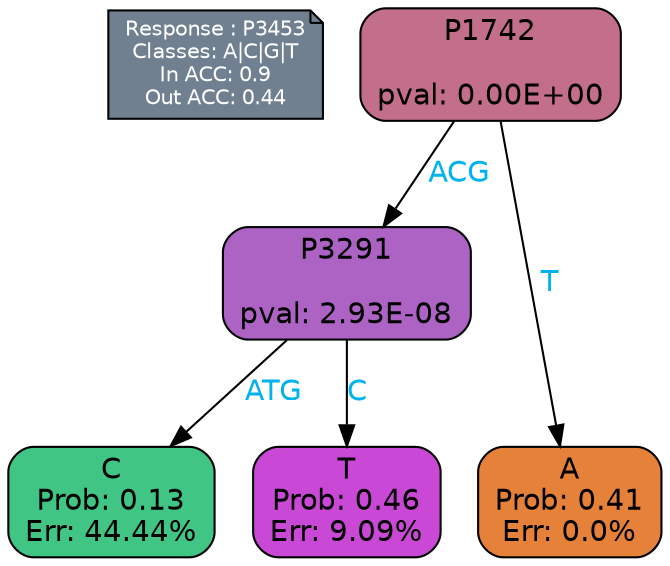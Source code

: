 digraph Tree {
node [shape=box, style="filled, rounded", color="black", fontname=helvetica] ;
graph [ranksep=equally, splines=polylines, bgcolor=transparent, dpi=600] ;
edge [fontname=helvetica] ;
LEGEND [label="Response : P3453
Classes: A|C|G|T
In ACC: 0.9
Out ACC: 0.44
",shape=note,align=left,style=filled,fillcolor="slategray",fontcolor="white",fontsize=10];1 [label="P1742

pval: 0.00E+00", fillcolor="#c36f8b"] ;
2 [label="P3291

pval: 2.93E-08", fillcolor="#ac63c4"] ;
3 [label="C
Prob: 0.13
Err: 44.44%", fillcolor="#40c585"] ;
4 [label="T
Prob: 0.46
Err: 9.09%", fillcolor="#c948d5"] ;
5 [label="A
Prob: 0.41
Err: 0.0%", fillcolor="#e58139"] ;
1 -> 2 [label="ACG",fontcolor=deepskyblue2] ;
1 -> 5 [label="T",fontcolor=deepskyblue2] ;
2 -> 3 [label="ATG",fontcolor=deepskyblue2] ;
2 -> 4 [label="C",fontcolor=deepskyblue2] ;
{rank = same; 3;4;5;}{rank = same; LEGEND;1;}}